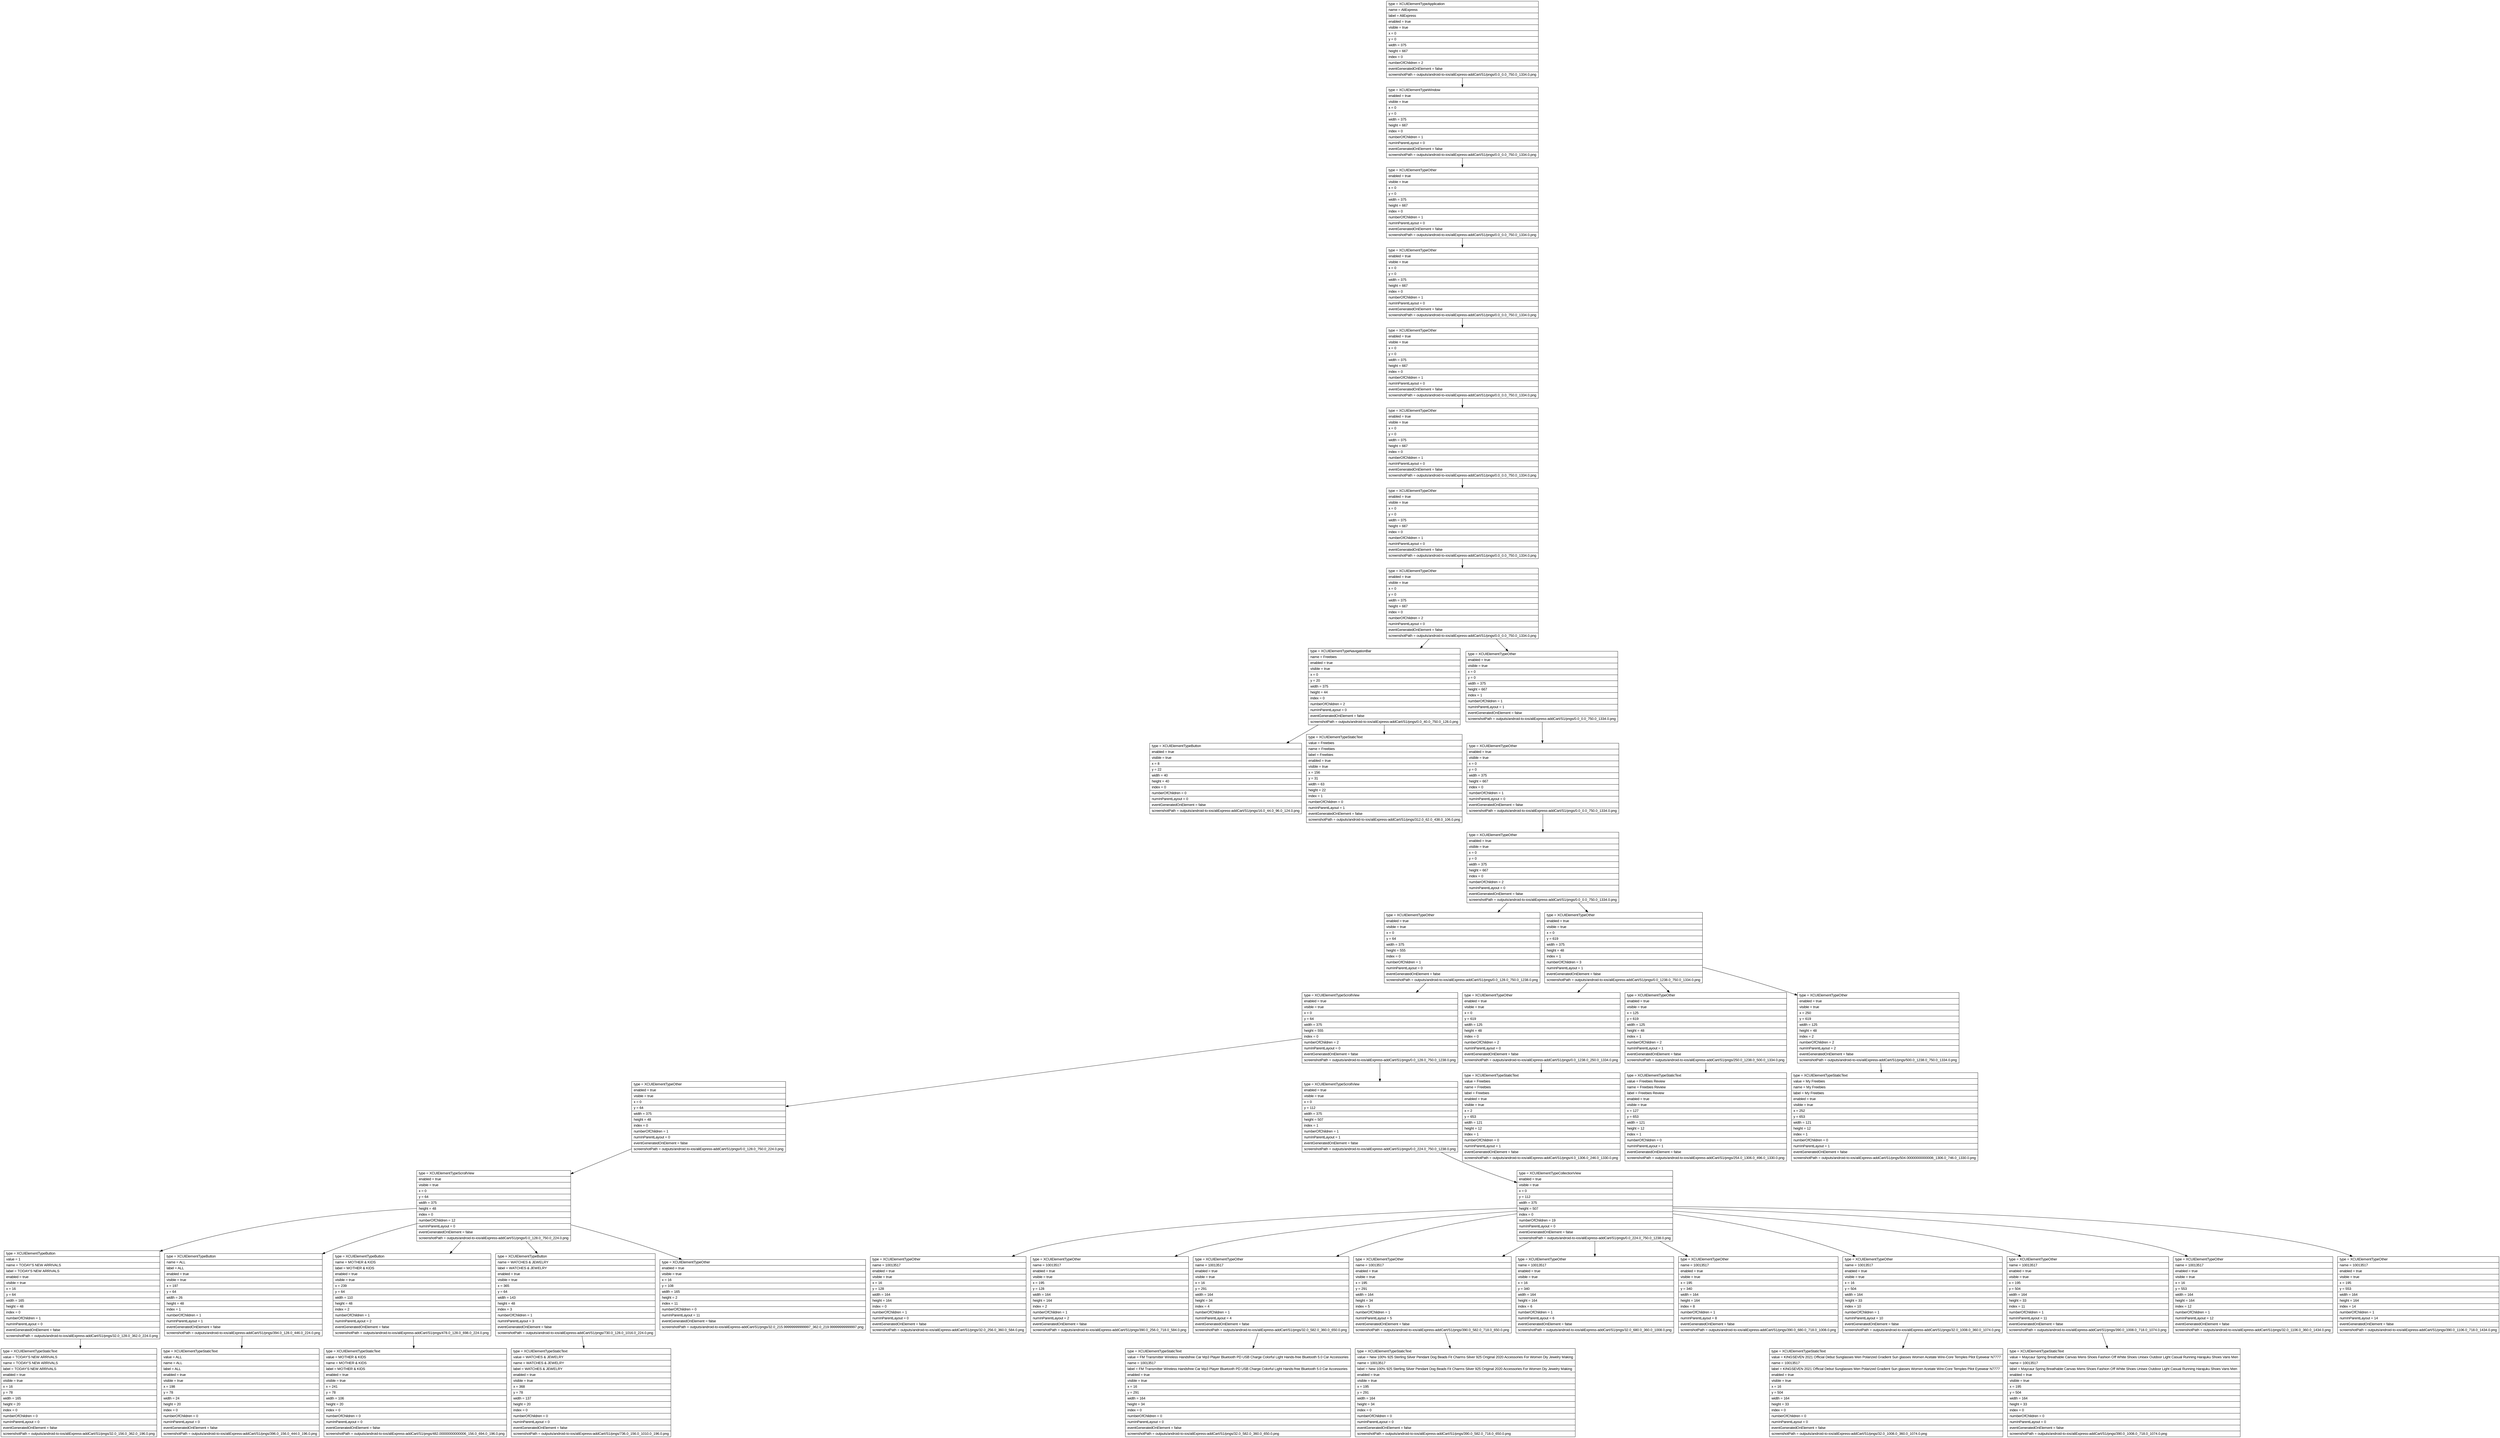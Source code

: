 digraph Layout {

	node [shape=record fontname=Arial];

	0	[label="{type = XCUIElementTypeApplication\l|name = AliExpress\l|label = AliExpress\l|enabled = true\l|visible = true\l|x = 0\l|y = 0\l|width = 375\l|height = 667\l|index = 0\l|numberOfChildren = 2\l|eventGeneratedOnElement = false \l|screenshotPath = outputs/android-to-ios/aliExpress-addCart/S1/pngs/0.0_0.0_750.0_1334.0.png\l}"]
	1	[label="{type = XCUIElementTypeWindow\l|enabled = true\l|visible = true\l|x = 0\l|y = 0\l|width = 375\l|height = 667\l|index = 0\l|numberOfChildren = 1\l|numInParentLayout = 0\l|eventGeneratedOnElement = false \l|screenshotPath = outputs/android-to-ios/aliExpress-addCart/S1/pngs/0.0_0.0_750.0_1334.0.png\l}"]
	2	[label="{type = XCUIElementTypeOther\l|enabled = true\l|visible = true\l|x = 0\l|y = 0\l|width = 375\l|height = 667\l|index = 0\l|numberOfChildren = 1\l|numInParentLayout = 0\l|eventGeneratedOnElement = false \l|screenshotPath = outputs/android-to-ios/aliExpress-addCart/S1/pngs/0.0_0.0_750.0_1334.0.png\l}"]
	3	[label="{type = XCUIElementTypeOther\l|enabled = true\l|visible = true\l|x = 0\l|y = 0\l|width = 375\l|height = 667\l|index = 0\l|numberOfChildren = 1\l|numInParentLayout = 0\l|eventGeneratedOnElement = false \l|screenshotPath = outputs/android-to-ios/aliExpress-addCart/S1/pngs/0.0_0.0_750.0_1334.0.png\l}"]
	4	[label="{type = XCUIElementTypeOther\l|enabled = true\l|visible = true\l|x = 0\l|y = 0\l|width = 375\l|height = 667\l|index = 0\l|numberOfChildren = 1\l|numInParentLayout = 0\l|eventGeneratedOnElement = false \l|screenshotPath = outputs/android-to-ios/aliExpress-addCart/S1/pngs/0.0_0.0_750.0_1334.0.png\l}"]
	5	[label="{type = XCUIElementTypeOther\l|enabled = true\l|visible = true\l|x = 0\l|y = 0\l|width = 375\l|height = 667\l|index = 0\l|numberOfChildren = 1\l|numInParentLayout = 0\l|eventGeneratedOnElement = false \l|screenshotPath = outputs/android-to-ios/aliExpress-addCart/S1/pngs/0.0_0.0_750.0_1334.0.png\l}"]
	6	[label="{type = XCUIElementTypeOther\l|enabled = true\l|visible = true\l|x = 0\l|y = 0\l|width = 375\l|height = 667\l|index = 0\l|numberOfChildren = 1\l|numInParentLayout = 0\l|eventGeneratedOnElement = false \l|screenshotPath = outputs/android-to-ios/aliExpress-addCart/S1/pngs/0.0_0.0_750.0_1334.0.png\l}"]
	7	[label="{type = XCUIElementTypeOther\l|enabled = true\l|visible = true\l|x = 0\l|y = 0\l|width = 375\l|height = 667\l|index = 0\l|numberOfChildren = 2\l|numInParentLayout = 0\l|eventGeneratedOnElement = false \l|screenshotPath = outputs/android-to-ios/aliExpress-addCart/S1/pngs/0.0_0.0_750.0_1334.0.png\l}"]
	8	[label="{type = XCUIElementTypeNavigationBar\l|name = Freebies\l|enabled = true\l|visible = true\l|x = 0\l|y = 20\l|width = 375\l|height = 44\l|index = 0\l|numberOfChildren = 2\l|numInParentLayout = 0\l|eventGeneratedOnElement = false \l|screenshotPath = outputs/android-to-ios/aliExpress-addCart/S1/pngs/0.0_40.0_750.0_128.0.png\l}"]
	9	[label="{type = XCUIElementTypeOther\l|enabled = true\l|visible = true\l|x = 0\l|y = 0\l|width = 375\l|height = 667\l|index = 1\l|numberOfChildren = 1\l|numInParentLayout = 1\l|eventGeneratedOnElement = false \l|screenshotPath = outputs/android-to-ios/aliExpress-addCart/S1/pngs/0.0_0.0_750.0_1334.0.png\l}"]
	10	[label="{type = XCUIElementTypeButton\l|enabled = true\l|visible = true\l|x = 8\l|y = 22\l|width = 40\l|height = 40\l|index = 0\l|numberOfChildren = 0\l|numInParentLayout = 0\l|eventGeneratedOnElement = false \l|screenshotPath = outputs/android-to-ios/aliExpress-addCart/S1/pngs/16.0_44.0_96.0_124.0.png\l}"]
	11	[label="{type = XCUIElementTypeStaticText\l|value = Freebies\l|name = Freebies\l|label = Freebies\l|enabled = true\l|visible = true\l|x = 156\l|y = 31\l|width = 63\l|height = 22\l|index = 1\l|numberOfChildren = 0\l|numInParentLayout = 1\l|eventGeneratedOnElement = false \l|screenshotPath = outputs/android-to-ios/aliExpress-addCart/S1/pngs/312.0_62.0_438.0_106.0.png\l}"]
	12	[label="{type = XCUIElementTypeOther\l|enabled = true\l|visible = true\l|x = 0\l|y = 0\l|width = 375\l|height = 667\l|index = 0\l|numberOfChildren = 1\l|numInParentLayout = 0\l|eventGeneratedOnElement = false \l|screenshotPath = outputs/android-to-ios/aliExpress-addCart/S1/pngs/0.0_0.0_750.0_1334.0.png\l}"]
	13	[label="{type = XCUIElementTypeOther\l|enabled = true\l|visible = true\l|x = 0\l|y = 0\l|width = 375\l|height = 667\l|index = 0\l|numberOfChildren = 2\l|numInParentLayout = 0\l|eventGeneratedOnElement = false \l|screenshotPath = outputs/android-to-ios/aliExpress-addCart/S1/pngs/0.0_0.0_750.0_1334.0.png\l}"]
	14	[label="{type = XCUIElementTypeOther\l|enabled = true\l|visible = true\l|x = 0\l|y = 64\l|width = 375\l|height = 555\l|index = 0\l|numberOfChildren = 1\l|numInParentLayout = 0\l|eventGeneratedOnElement = false \l|screenshotPath = outputs/android-to-ios/aliExpress-addCart/S1/pngs/0.0_128.0_750.0_1238.0.png\l}"]
	15	[label="{type = XCUIElementTypeOther\l|enabled = true\l|visible = true\l|x = 0\l|y = 619\l|width = 375\l|height = 48\l|index = 1\l|numberOfChildren = 3\l|numInParentLayout = 1\l|eventGeneratedOnElement = false \l|screenshotPath = outputs/android-to-ios/aliExpress-addCart/S1/pngs/0.0_1238.0_750.0_1334.0.png\l}"]
	16	[label="{type = XCUIElementTypeScrollView\l|enabled = true\l|visible = true\l|x = 0\l|y = 64\l|width = 375\l|height = 555\l|index = 0\l|numberOfChildren = 2\l|numInParentLayout = 0\l|eventGeneratedOnElement = false \l|screenshotPath = outputs/android-to-ios/aliExpress-addCart/S1/pngs/0.0_128.0_750.0_1238.0.png\l}"]
	17	[label="{type = XCUIElementTypeOther\l|enabled = true\l|visible = true\l|x = 0\l|y = 619\l|width = 125\l|height = 48\l|index = 0\l|numberOfChildren = 2\l|numInParentLayout = 0\l|eventGeneratedOnElement = false \l|screenshotPath = outputs/android-to-ios/aliExpress-addCart/S1/pngs/0.0_1238.0_250.0_1334.0.png\l}"]
	18	[label="{type = XCUIElementTypeOther\l|enabled = true\l|visible = true\l|x = 125\l|y = 619\l|width = 125\l|height = 48\l|index = 1\l|numberOfChildren = 2\l|numInParentLayout = 1\l|eventGeneratedOnElement = false \l|screenshotPath = outputs/android-to-ios/aliExpress-addCart/S1/pngs/250.0_1238.0_500.0_1334.0.png\l}"]
	19	[label="{type = XCUIElementTypeOther\l|enabled = true\l|visible = true\l|x = 250\l|y = 619\l|width = 125\l|height = 48\l|index = 2\l|numberOfChildren = 2\l|numInParentLayout = 2\l|eventGeneratedOnElement = false \l|screenshotPath = outputs/android-to-ios/aliExpress-addCart/S1/pngs/500.0_1238.0_750.0_1334.0.png\l}"]
	20	[label="{type = XCUIElementTypeOther\l|enabled = true\l|visible = true\l|x = 0\l|y = 64\l|width = 375\l|height = 48\l|index = 0\l|numberOfChildren = 1\l|numInParentLayout = 0\l|eventGeneratedOnElement = false \l|screenshotPath = outputs/android-to-ios/aliExpress-addCart/S1/pngs/0.0_128.0_750.0_224.0.png\l}"]
	21	[label="{type = XCUIElementTypeScrollView\l|enabled = true\l|visible = true\l|x = 0\l|y = 112\l|width = 375\l|height = 507\l|index = 1\l|numberOfChildren = 1\l|numInParentLayout = 1\l|eventGeneratedOnElement = false \l|screenshotPath = outputs/android-to-ios/aliExpress-addCart/S1/pngs/0.0_224.0_750.0_1238.0.png\l}"]
	22	[label="{type = XCUIElementTypeStaticText\l|value = Freebies\l|name = Freebies\l|label = Freebies\l|enabled = true\l|visible = true\l|x = 2\l|y = 653\l|width = 121\l|height = 12\l|index = 1\l|numberOfChildren = 0\l|numInParentLayout = 1\l|eventGeneratedOnElement = false \l|screenshotPath = outputs/android-to-ios/aliExpress-addCart/S1/pngs/4.0_1306.0_246.0_1330.0.png\l}"]
	23	[label="{type = XCUIElementTypeStaticText\l|value = Freebies Review\l|name = Freebies Review\l|label = Freebies Review\l|enabled = true\l|visible = true\l|x = 127\l|y = 653\l|width = 121\l|height = 12\l|index = 1\l|numberOfChildren = 0\l|numInParentLayout = 1\l|eventGeneratedOnElement = false \l|screenshotPath = outputs/android-to-ios/aliExpress-addCart/S1/pngs/254.0_1306.0_496.0_1330.0.png\l}"]
	24	[label="{type = XCUIElementTypeStaticText\l|value = My Freebies\l|name = My Freebies\l|label = My Freebies\l|enabled = true\l|visible = true\l|x = 252\l|y = 653\l|width = 121\l|height = 12\l|index = 1\l|numberOfChildren = 0\l|numInParentLayout = 1\l|eventGeneratedOnElement = false \l|screenshotPath = outputs/android-to-ios/aliExpress-addCart/S1/pngs/504.00000000000006_1306.0_746.0_1330.0.png\l}"]
	25	[label="{type = XCUIElementTypeScrollView\l|enabled = true\l|visible = true\l|x = 0\l|y = 64\l|width = 375\l|height = 48\l|index = 0\l|numberOfChildren = 12\l|numInParentLayout = 0\l|eventGeneratedOnElement = false \l|screenshotPath = outputs/android-to-ios/aliExpress-addCart/S1/pngs/0.0_128.0_750.0_224.0.png\l}"]
	26	[label="{type = XCUIElementTypeCollectionView\l|enabled = true\l|visible = true\l|x = 0\l|y = 112\l|width = 375\l|height = 507\l|index = 0\l|numberOfChildren = 19\l|numInParentLayout = 0\l|eventGeneratedOnElement = false \l|screenshotPath = outputs/android-to-ios/aliExpress-addCart/S1/pngs/0.0_224.0_750.0_1238.0.png\l}"]
	27	[label="{type = XCUIElementTypeButton\l|value = 1\l|name = TODAY'S NEW ARRIVALS\l|label = TODAY'S NEW ARRIVALS\l|enabled = true\l|visible = true\l|x = 16\l|y = 64\l|width = 165\l|height = 48\l|index = 0\l|numberOfChildren = 1\l|numInParentLayout = 0\l|eventGeneratedOnElement = false \l|screenshotPath = outputs/android-to-ios/aliExpress-addCart/S1/pngs/32.0_128.0_362.0_224.0.png\l}"]
	28	[label="{type = XCUIElementTypeButton\l|name = ALL\l|label = ALL\l|enabled = true\l|visible = true\l|x = 197\l|y = 64\l|width = 26\l|height = 48\l|index = 1\l|numberOfChildren = 1\l|numInParentLayout = 1\l|eventGeneratedOnElement = false \l|screenshotPath = outputs/android-to-ios/aliExpress-addCart/S1/pngs/394.0_128.0_446.0_224.0.png\l}"]
	29	[label="{type = XCUIElementTypeButton\l|name = MOTHER & KIDS\l|label = MOTHER & KIDS\l|enabled = true\l|visible = true\l|x = 239\l|y = 64\l|width = 110\l|height = 48\l|index = 2\l|numberOfChildren = 1\l|numInParentLayout = 2\l|eventGeneratedOnElement = false \l|screenshotPath = outputs/android-to-ios/aliExpress-addCart/S1/pngs/478.0_128.0_698.0_224.0.png\l}"]
	30	[label="{type = XCUIElementTypeButton\l|name = WATCHES & JEWELRY\l|label = WATCHES & JEWELRY\l|enabled = true\l|visible = true\l|x = 365\l|y = 64\l|width = 143\l|height = 48\l|index = 3\l|numberOfChildren = 1\l|numInParentLayout = 3\l|eventGeneratedOnElement = false \l|screenshotPath = outputs/android-to-ios/aliExpress-addCart/S1/pngs/730.0_128.0_1016.0_224.0.png\l}"]
	31	[label="{type = XCUIElementTypeOther\l|enabled = true\l|visible = true\l|x = 16\l|y = 108\l|width = 165\l|height = 2\l|index = 11\l|numberOfChildren = 0\l|numInParentLayout = 11\l|eventGeneratedOnElement = false \l|screenshotPath = outputs/android-to-ios/aliExpress-addCart/S1/pngs/32.0_215.99999999999997_362.0_219.99999999999997.png\l}"]
	32	[label="{type = XCUIElementTypeOther\l|name = 10013517\l|enabled = true\l|visible = true\l|x = 16\l|y = 128\l|width = 164\l|height = 164\l|index = 0\l|numberOfChildren = 1\l|numInParentLayout = 0\l|eventGeneratedOnElement = false \l|screenshotPath = outputs/android-to-ios/aliExpress-addCart/S1/pngs/32.0_256.0_360.0_584.0.png\l}"]
	33	[label="{type = XCUIElementTypeOther\l|name = 10013517\l|enabled = true\l|visible = true\l|x = 195\l|y = 128\l|width = 164\l|height = 164\l|index = 2\l|numberOfChildren = 1\l|numInParentLayout = 2\l|eventGeneratedOnElement = false \l|screenshotPath = outputs/android-to-ios/aliExpress-addCart/S1/pngs/390.0_256.0_718.0_584.0.png\l}"]
	34	[label="{type = XCUIElementTypeOther\l|name = 10013517\l|enabled = true\l|visible = true\l|x = 16\l|y = 291\l|width = 164\l|height = 34\l|index = 4\l|numberOfChildren = 1\l|numInParentLayout = 4\l|eventGeneratedOnElement = false \l|screenshotPath = outputs/android-to-ios/aliExpress-addCart/S1/pngs/32.0_582.0_360.0_650.0.png\l}"]
	35	[label="{type = XCUIElementTypeOther\l|name = 10013517\l|enabled = true\l|visible = true\l|x = 195\l|y = 291\l|width = 164\l|height = 34\l|index = 5\l|numberOfChildren = 1\l|numInParentLayout = 5\l|eventGeneratedOnElement = false \l|screenshotPath = outputs/android-to-ios/aliExpress-addCart/S1/pngs/390.0_582.0_718.0_650.0.png\l}"]
	36	[label="{type = XCUIElementTypeOther\l|name = 10013517\l|enabled = true\l|visible = true\l|x = 16\l|y = 340\l|width = 164\l|height = 164\l|index = 6\l|numberOfChildren = 1\l|numInParentLayout = 6\l|eventGeneratedOnElement = false \l|screenshotPath = outputs/android-to-ios/aliExpress-addCart/S1/pngs/32.0_680.0_360.0_1008.0.png\l}"]
	37	[label="{type = XCUIElementTypeOther\l|name = 10013517\l|enabled = true\l|visible = true\l|x = 195\l|y = 340\l|width = 164\l|height = 164\l|index = 8\l|numberOfChildren = 1\l|numInParentLayout = 8\l|eventGeneratedOnElement = false \l|screenshotPath = outputs/android-to-ios/aliExpress-addCart/S1/pngs/390.0_680.0_718.0_1008.0.png\l}"]
	38	[label="{type = XCUIElementTypeOther\l|name = 10013517\l|enabled = true\l|visible = true\l|x = 16\l|y = 504\l|width = 164\l|height = 33\l|index = 10\l|numberOfChildren = 1\l|numInParentLayout = 10\l|eventGeneratedOnElement = false \l|screenshotPath = outputs/android-to-ios/aliExpress-addCart/S1/pngs/32.0_1008.0_360.0_1074.0.png\l}"]
	39	[label="{type = XCUIElementTypeOther\l|name = 10013517\l|enabled = true\l|visible = true\l|x = 195\l|y = 504\l|width = 164\l|height = 33\l|index = 11\l|numberOfChildren = 1\l|numInParentLayout = 11\l|eventGeneratedOnElement = false \l|screenshotPath = outputs/android-to-ios/aliExpress-addCart/S1/pngs/390.0_1008.0_718.0_1074.0.png\l}"]
	40	[label="{type = XCUIElementTypeOther\l|name = 10013517\l|enabled = true\l|visible = true\l|x = 16\l|y = 553\l|width = 164\l|height = 164\l|index = 12\l|numberOfChildren = 1\l|numInParentLayout = 12\l|eventGeneratedOnElement = false \l|screenshotPath = outputs/android-to-ios/aliExpress-addCart/S1/pngs/32.0_1106.0_360.0_1434.0.png\l}"]
	41	[label="{type = XCUIElementTypeOther\l|name = 10013517\l|enabled = true\l|visible = true\l|x = 195\l|y = 553\l|width = 164\l|height = 164\l|index = 14\l|numberOfChildren = 1\l|numInParentLayout = 14\l|eventGeneratedOnElement = false \l|screenshotPath = outputs/android-to-ios/aliExpress-addCart/S1/pngs/390.0_1106.0_718.0_1434.0.png\l}"]
	42	[label="{type = XCUIElementTypeStaticText\l|value = TODAY'S NEW ARRIVALS\l|name = TODAY'S NEW ARRIVALS\l|label = TODAY'S NEW ARRIVALS\l|enabled = true\l|visible = true\l|x = 16\l|y = 78\l|width = 165\l|height = 20\l|index = 0\l|numberOfChildren = 0\l|numInParentLayout = 0\l|eventGeneratedOnElement = false \l|screenshotPath = outputs/android-to-ios/aliExpress-addCart/S1/pngs/32.0_156.0_362.0_196.0.png\l}"]
	43	[label="{type = XCUIElementTypeStaticText\l|value = ALL\l|name = ALL\l|label = ALL\l|enabled = true\l|visible = true\l|x = 198\l|y = 78\l|width = 24\l|height = 20\l|index = 0\l|numberOfChildren = 0\l|numInParentLayout = 0\l|eventGeneratedOnElement = false \l|screenshotPath = outputs/android-to-ios/aliExpress-addCart/S1/pngs/396.0_156.0_444.0_196.0.png\l}"]
	44	[label="{type = XCUIElementTypeStaticText\l|value = MOTHER & KIDS\l|name = MOTHER & KIDS\l|label = MOTHER & KIDS\l|enabled = true\l|visible = true\l|x = 241\l|y = 78\l|width = 106\l|height = 20\l|index = 0\l|numberOfChildren = 0\l|numInParentLayout = 0\l|eventGeneratedOnElement = false \l|screenshotPath = outputs/android-to-ios/aliExpress-addCart/S1/pngs/482.00000000000006_156.0_694.0_196.0.png\l}"]
	45	[label="{type = XCUIElementTypeStaticText\l|value = WATCHES & JEWELRY\l|name = WATCHES & JEWELRY\l|label = WATCHES & JEWELRY\l|enabled = true\l|visible = true\l|x = 368\l|y = 78\l|width = 137\l|height = 20\l|index = 0\l|numberOfChildren = 0\l|numInParentLayout = 0\l|eventGeneratedOnElement = false \l|screenshotPath = outputs/android-to-ios/aliExpress-addCart/S1/pngs/736.0_156.0_1010.0_196.0.png\l}"]
	46	[label="{type = XCUIElementTypeStaticText\l|value = FM Transmitter Wireless Handsfree Car Mp3 Player Bluetooth PD USB Charge Colorful Light Hands-free Bluetooth 5.0 Car Accessories\l|name = 10013517\l|label = FM Transmitter Wireless Handsfree Car Mp3 Player Bluetooth PD USB Charge Colorful Light Hands-free Bluetooth 5.0 Car Accessories\l|enabled = true\l|visible = true\l|x = 16\l|y = 291\l|width = 164\l|height = 34\l|index = 0\l|numberOfChildren = 0\l|numInParentLayout = 0\l|eventGeneratedOnElement = false \l|screenshotPath = outputs/android-to-ios/aliExpress-addCart/S1/pngs/32.0_582.0_360.0_650.0.png\l}"]
	47	[label="{type = XCUIElementTypeStaticText\l|value = New 100% 925 Sterling Silver Pendant Dog Beads Fit Charms Silver 925 Original 2020  Accessories For Women Diy Jewelry Making\l|name = 10013517\l|label = New 100% 925 Sterling Silver Pendant Dog Beads Fit Charms Silver 925 Original 2020  Accessories For Women Diy Jewelry Making\l|enabled = true\l|visible = true\l|x = 195\l|y = 291\l|width = 164\l|height = 34\l|index = 0\l|numberOfChildren = 0\l|numInParentLayout = 0\l|eventGeneratedOnElement = false \l|screenshotPath = outputs/android-to-ios/aliExpress-addCart/S1/pngs/390.0_582.0_718.0_650.0.png\l}"]
	48	[label="{type = XCUIElementTypeStaticText\l|value = KINGSEVEN 2021 Official Debut Sunglasses Men Polarized Gradient Sun glasses Women Acetate Wire-Core Temples Pilot Eyewear N7777\l|name = 10013517\l|label = KINGSEVEN 2021 Official Debut Sunglasses Men Polarized Gradient Sun glasses Women Acetate Wire-Core Temples Pilot Eyewear N7777\l|enabled = true\l|visible = true\l|x = 16\l|y = 504\l|width = 164\l|height = 33\l|index = 0\l|numberOfChildren = 0\l|numInParentLayout = 0\l|eventGeneratedOnElement = false \l|screenshotPath = outputs/android-to-ios/aliExpress-addCart/S1/pngs/32.0_1008.0_360.0_1074.0.png\l}"]
	49	[label="{type = XCUIElementTypeStaticText\l|value = Maycaur Spring Breathable Canvas Mens Shoes Fashion Off White Shoes Unisex Outdoor Light Casual Running Harajuku Shoes Vans Men\l|name = 10013517\l|label = Maycaur Spring Breathable Canvas Mens Shoes Fashion Off White Shoes Unisex Outdoor Light Casual Running Harajuku Shoes Vans Men\l|enabled = true\l|visible = true\l|x = 195\l|y = 504\l|width = 164\l|height = 33\l|index = 0\l|numberOfChildren = 0\l|numInParentLayout = 0\l|eventGeneratedOnElement = false \l|screenshotPath = outputs/android-to-ios/aliExpress-addCart/S1/pngs/390.0_1008.0_718.0_1074.0.png\l}"]


	0 -> 1
	1 -> 2
	2 -> 3
	3 -> 4
	4 -> 5
	5 -> 6
	6 -> 7
	7 -> 8
	7 -> 9
	8 -> 10
	8 -> 11
	9 -> 12
	12 -> 13
	13 -> 14
	13 -> 15
	14 -> 16
	15 -> 17
	15 -> 18
	15 -> 19
	16 -> 20
	16 -> 21
	17 -> 22
	18 -> 23
	19 -> 24
	20 -> 25
	21 -> 26
	25 -> 27
	25 -> 28
	25 -> 29
	25 -> 30
	25 -> 31
	26 -> 32
	26 -> 33
	26 -> 34
	26 -> 35
	26 -> 36
	26 -> 37
	26 -> 38
	26 -> 39
	26 -> 40
	26 -> 41
	27 -> 42
	28 -> 43
	29 -> 44
	30 -> 45
	34 -> 46
	35 -> 47
	38 -> 48
	39 -> 49


}